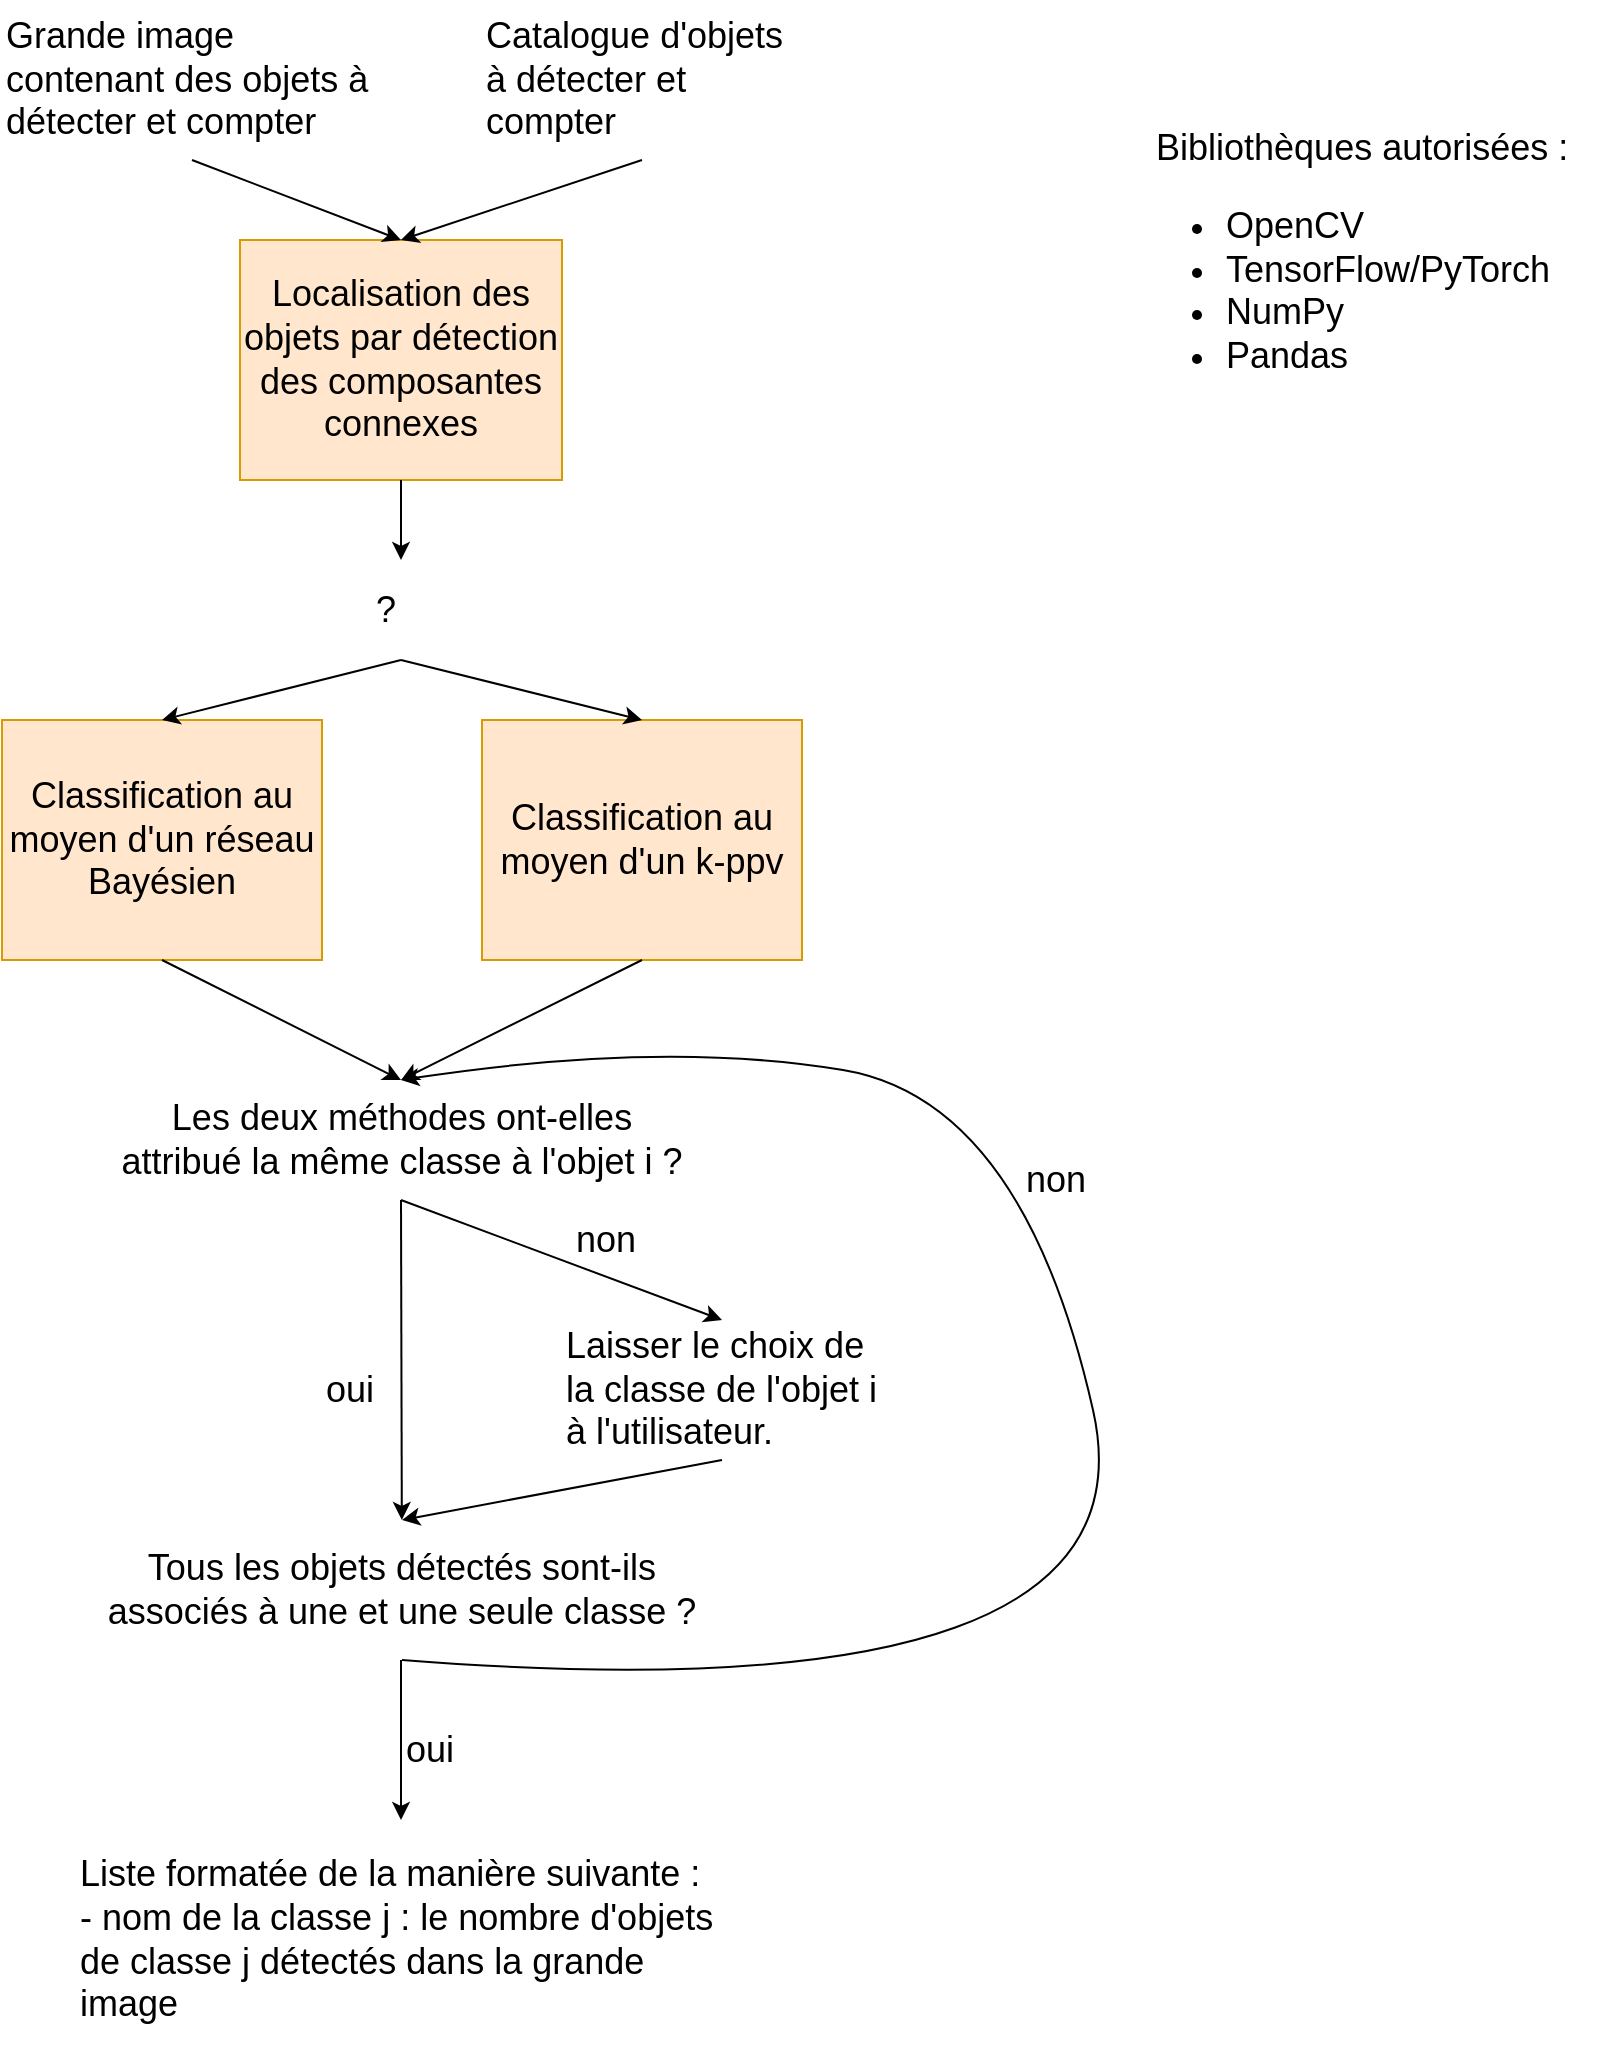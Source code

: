 <mxfile version="21.7.5" type="device">
  <diagram name="Page-1" id="UiMXJsPIhDtZ11NpVhrF">
    <mxGraphModel dx="1050" dy="1790" grid="1" gridSize="10" guides="1" tooltips="1" connect="1" arrows="1" fold="1" page="1" pageScale="1" pageWidth="827" pageHeight="1169" math="0" shadow="0">
      <root>
        <mxCell id="0" />
        <mxCell id="1" parent="0" />
        <mxCell id="386_-3L5awMgX5GtoFln-1" value="&lt;font style=&quot;font-size: 18px;&quot;&gt;&amp;nbsp;Bibliothèques autorisées :&lt;br&gt;&lt;ul&gt;&lt;li&gt;&lt;font style=&quot;font-size: 18px;&quot;&gt;OpenCV&lt;/font&gt;&lt;/li&gt;&lt;li&gt;&lt;font style=&quot;font-size: 18px;&quot;&gt;TensorFlow/PyTorch&lt;/font&gt;&lt;/li&gt;&lt;li&gt;&lt;font style=&quot;font-size: 18px;&quot;&gt;NumPy&lt;/font&gt;&lt;/li&gt;&lt;li&gt;&lt;font style=&quot;font-size: 18px;&quot;&gt;Pandas&lt;/font&gt;&lt;/li&gt;&lt;/ul&gt;&lt;/font&gt;" style="text;html=1;strokeColor=none;fillColor=none;align=left;verticalAlign=middle;whiteSpace=wrap;rounded=0;" parent="1" vertex="1">
          <mxGeometry x="730" y="-230" width="240" height="170" as="geometry" />
        </mxCell>
        <mxCell id="386_-3L5awMgX5GtoFln-2" value="&lt;font style=&quot;font-size: 18px;&quot;&gt;Localisation des objets par détection des composantes connexes&lt;/font&gt;" style="rounded=0;whiteSpace=wrap;html=1;fillColor=#ffe6cc;strokeColor=#d79b00;" parent="1" vertex="1">
          <mxGeometry x="279" y="-160" width="161" height="120" as="geometry" />
        </mxCell>
        <mxCell id="386_-3L5awMgX5GtoFln-3" value="&lt;span style=&quot;font-size: 18px;&quot;&gt;Grande image contenant des objets à détecter et compter&lt;/span&gt;" style="text;html=1;strokeColor=none;fillColor=none;align=left;verticalAlign=middle;whiteSpace=wrap;rounded=0;" parent="1" vertex="1">
          <mxGeometry x="160" y="-280" width="190" height="80" as="geometry" />
        </mxCell>
        <mxCell id="386_-3L5awMgX5GtoFln-4" value="&lt;span style=&quot;font-size: 18px;&quot;&gt;Catalogue d&#39;objets à détecter et compter&lt;/span&gt;" style="text;html=1;strokeColor=none;fillColor=none;align=left;verticalAlign=middle;whiteSpace=wrap;rounded=0;" parent="1" vertex="1">
          <mxGeometry x="400" y="-280" width="160" height="80" as="geometry" />
        </mxCell>
        <mxCell id="386_-3L5awMgX5GtoFln-6" value="&lt;font style=&quot;font-size: 18px;&quot;&gt;Classification au moyen d&#39;un réseau Bayésien&lt;/font&gt;" style="rounded=0;whiteSpace=wrap;html=1;fillColor=#ffe6cc;strokeColor=#d79b00;" parent="1" vertex="1">
          <mxGeometry x="160" y="80" width="160" height="120" as="geometry" />
        </mxCell>
        <mxCell id="386_-3L5awMgX5GtoFln-7" value="&lt;font style=&quot;font-size: 18px;&quot;&gt;Classification au moyen d&#39;un k-ppv&lt;/font&gt;" style="rounded=0;whiteSpace=wrap;html=1;fillColor=#ffe6cc;strokeColor=#d79b00;" parent="1" vertex="1">
          <mxGeometry x="400" y="80" width="160" height="120" as="geometry" />
        </mxCell>
        <mxCell id="386_-3L5awMgX5GtoFln-8" value="" style="endArrow=classic;html=1;rounded=0;exitX=0.5;exitY=1;exitDx=0;exitDy=0;entryX=0.5;entryY=0;entryDx=0;entryDy=0;" parent="1" source="386_-3L5awMgX5GtoFln-4" target="386_-3L5awMgX5GtoFln-2" edge="1">
          <mxGeometry width="50" height="50" relative="1" as="geometry">
            <mxPoint x="390" y="390" as="sourcePoint" />
            <mxPoint x="279" y="250" as="targetPoint" />
          </mxGeometry>
        </mxCell>
        <mxCell id="386_-3L5awMgX5GtoFln-9" value="" style="endArrow=classic;html=1;rounded=0;exitX=0.5;exitY=1;exitDx=0;exitDy=0;entryX=0.5;entryY=0;entryDx=0;entryDy=0;" parent="1" source="386_-3L5awMgX5GtoFln-3" target="386_-3L5awMgX5GtoFln-2" edge="1">
          <mxGeometry width="50" height="50" relative="1" as="geometry">
            <mxPoint x="390" y="390" as="sourcePoint" />
            <mxPoint x="440" y="340" as="targetPoint" />
          </mxGeometry>
        </mxCell>
        <mxCell id="386_-3L5awMgX5GtoFln-10" value="" style="endArrow=classic;html=1;rounded=0;exitX=0.5;exitY=1;exitDx=0;exitDy=0;entryX=0.5;entryY=0;entryDx=0;entryDy=0;" parent="1" source="386_-3L5awMgX5GtoFln-2" target="386_-3L5awMgX5GtoFln-11" edge="1">
          <mxGeometry width="50" height="50" relative="1" as="geometry">
            <mxPoint x="490" y="390" as="sourcePoint" />
            <mxPoint x="480" y="240" as="targetPoint" />
          </mxGeometry>
        </mxCell>
        <mxCell id="386_-3L5awMgX5GtoFln-11" value="&lt;span style=&quot;font-size: 18px;&quot;&gt;?&lt;/span&gt;" style="text;html=1;strokeColor=none;fillColor=none;align=left;verticalAlign=middle;whiteSpace=wrap;rounded=0;" parent="1" vertex="1">
          <mxGeometry x="344.5" width="30" height="50" as="geometry" />
        </mxCell>
        <mxCell id="386_-3L5awMgX5GtoFln-13" value="" style="endArrow=classic;html=1;rounded=0;exitX=0.5;exitY=1;exitDx=0;exitDy=0;" parent="1" source="386_-3L5awMgX5GtoFln-11" edge="1">
          <mxGeometry width="50" height="50" relative="1" as="geometry">
            <mxPoint x="490" y="190" as="sourcePoint" />
            <mxPoint x="240" y="80" as="targetPoint" />
          </mxGeometry>
        </mxCell>
        <mxCell id="386_-3L5awMgX5GtoFln-14" value="" style="endArrow=classic;html=1;rounded=0;exitX=0.5;exitY=1;exitDx=0;exitDy=0;entryX=0.5;entryY=0;entryDx=0;entryDy=0;" parent="1" source="386_-3L5awMgX5GtoFln-11" target="386_-3L5awMgX5GtoFln-7" edge="1">
          <mxGeometry width="50" height="50" relative="1" as="geometry">
            <mxPoint x="490" y="190" as="sourcePoint" />
            <mxPoint x="540" y="140" as="targetPoint" />
          </mxGeometry>
        </mxCell>
        <mxCell id="386_-3L5awMgX5GtoFln-15" value="" style="endArrow=classic;html=1;rounded=0;exitX=0.5;exitY=1;exitDx=0;exitDy=0;entryX=0.5;entryY=0;entryDx=0;entryDy=0;" parent="1" source="386_-3L5awMgX5GtoFln-6" target="386_-3L5awMgX5GtoFln-16" edge="1">
          <mxGeometry width="50" height="50" relative="1" as="geometry">
            <mxPoint x="790" y="370" as="sourcePoint" />
            <mxPoint x="840" y="320" as="targetPoint" />
          </mxGeometry>
        </mxCell>
        <mxCell id="386_-3L5awMgX5GtoFln-16" value="&lt;span style=&quot;font-size: 18px;&quot;&gt;Les deux méthodes ont-elles attribué la même classe à l&#39;objet i ?&lt;/span&gt;" style="text;html=1;strokeColor=none;fillColor=none;align=center;verticalAlign=middle;whiteSpace=wrap;rounded=0;" parent="1" vertex="1">
          <mxGeometry x="214.5" y="260" width="290" height="60" as="geometry" />
        </mxCell>
        <mxCell id="386_-3L5awMgX5GtoFln-17" value="" style="endArrow=classic;html=1;rounded=0;exitX=0.5;exitY=1;exitDx=0;exitDy=0;entryX=0.5;entryY=0;entryDx=0;entryDy=0;" parent="1" source="386_-3L5awMgX5GtoFln-7" target="386_-3L5awMgX5GtoFln-16" edge="1">
          <mxGeometry width="50" height="50" relative="1" as="geometry">
            <mxPoint x="400" y="250" as="sourcePoint" />
            <mxPoint x="450" y="200" as="targetPoint" />
          </mxGeometry>
        </mxCell>
        <mxCell id="386_-3L5awMgX5GtoFln-18" value="" style="endArrow=classic;html=1;rounded=0;exitX=0.5;exitY=1;exitDx=0;exitDy=0;entryX=0.5;entryY=0;entryDx=0;entryDy=0;" parent="1" source="386_-3L5awMgX5GtoFln-16" target="386_-3L5awMgX5GtoFln-21" edge="1">
          <mxGeometry width="50" height="50" relative="1" as="geometry">
            <mxPoint x="400" y="450" as="sourcePoint" />
            <mxPoint x="520" y="440" as="targetPoint" />
          </mxGeometry>
        </mxCell>
        <mxCell id="386_-3L5awMgX5GtoFln-19" value="&lt;span style=&quot;font-size: 18px;&quot;&gt;oui&lt;/span&gt;" style="text;html=1;strokeColor=none;fillColor=none;align=left;verticalAlign=middle;whiteSpace=wrap;rounded=0;" parent="1" vertex="1">
          <mxGeometry x="320" y="400" width="30" height="30" as="geometry" />
        </mxCell>
        <mxCell id="386_-3L5awMgX5GtoFln-20" value="&lt;span style=&quot;font-size: 18px;&quot;&gt;non&lt;/span&gt;" style="text;html=1;strokeColor=none;fillColor=none;align=left;verticalAlign=middle;whiteSpace=wrap;rounded=0;" parent="1" vertex="1">
          <mxGeometry x="444.5" y="320" width="30" height="40" as="geometry" />
        </mxCell>
        <mxCell id="386_-3L5awMgX5GtoFln-21" value="&lt;span style=&quot;font-size: 18px;&quot;&gt;Laisser le choix de la classe de l&#39;objet i à l&#39;utilisateur.&lt;/span&gt;" style="text;html=1;strokeColor=none;fillColor=none;align=left;verticalAlign=middle;whiteSpace=wrap;rounded=0;" parent="1" vertex="1">
          <mxGeometry x="440" y="380" width="160" height="70" as="geometry" />
        </mxCell>
        <mxCell id="386_-3L5awMgX5GtoFln-22" value="" style="endArrow=classic;html=1;rounded=0;exitX=0.5;exitY=1;exitDx=0;exitDy=0;" parent="1" source="386_-3L5awMgX5GtoFln-16" target="386_-3L5awMgX5GtoFln-29" edge="1">
          <mxGeometry width="50" height="50" relative="1" as="geometry">
            <mxPoint x="400" y="450" as="sourcePoint" />
            <mxPoint x="360" y="520" as="targetPoint" />
          </mxGeometry>
        </mxCell>
        <mxCell id="386_-3L5awMgX5GtoFln-23" value="" style="endArrow=classic;html=1;rounded=0;exitX=0.5;exitY=1;exitDx=0;exitDy=0;entryX=0.5;entryY=0;entryDx=0;entryDy=0;" parent="1" source="386_-3L5awMgX5GtoFln-21" target="386_-3L5awMgX5GtoFln-29" edge="1">
          <mxGeometry width="50" height="50" relative="1" as="geometry">
            <mxPoint x="400" y="450" as="sourcePoint" />
            <mxPoint x="360" y="520" as="targetPoint" />
          </mxGeometry>
        </mxCell>
        <mxCell id="386_-3L5awMgX5GtoFln-24" value="&lt;span style=&quot;font-size: 18px;&quot;&gt;Liste formatée de la manière suivante :&lt;br&gt;- nom de la classe j : le nombre d&#39;objets de classe j détectés dans la grande image&lt;br&gt;&lt;/span&gt;" style="text;html=1;strokeColor=none;fillColor=none;align=left;verticalAlign=middle;whiteSpace=wrap;rounded=0;" parent="1" vertex="1">
          <mxGeometry x="196.75" y="630" width="325.5" height="120" as="geometry" />
        </mxCell>
        <mxCell id="386_-3L5awMgX5GtoFln-26" value="" style="curved=1;endArrow=classic;html=1;rounded=0;entryX=0.5;entryY=0;entryDx=0;entryDy=0;" parent="1" target="386_-3L5awMgX5GtoFln-16" edge="1">
          <mxGeometry width="50" height="50" relative="1" as="geometry">
            <mxPoint x="360" y="550" as="sourcePoint" />
            <mxPoint x="360" y="260" as="targetPoint" />
            <Array as="points">
              <mxPoint x="740.5" y="580" />
              <mxPoint x="670.5" y="270" />
              <mxPoint x="490.5" y="240" />
            </Array>
          </mxGeometry>
        </mxCell>
        <mxCell id="386_-3L5awMgX5GtoFln-29" value="&lt;font style=&quot;font-size: 18px;&quot;&gt;Tous les objets détectés sont-ils associés à une et une seule classe ?&lt;/font&gt;" style="text;html=1;strokeColor=none;fillColor=none;align=center;verticalAlign=middle;whiteSpace=wrap;rounded=0;" parent="1" vertex="1">
          <mxGeometry x="200" y="480" width="320" height="70" as="geometry" />
        </mxCell>
        <mxCell id="386_-3L5awMgX5GtoFln-30" value="&lt;span style=&quot;font-size: 18px;&quot;&gt;non&lt;/span&gt;" style="text;html=1;strokeColor=none;fillColor=none;align=left;verticalAlign=middle;whiteSpace=wrap;rounded=0;" parent="1" vertex="1">
          <mxGeometry x="670" y="290" width="30" height="40" as="geometry" />
        </mxCell>
        <mxCell id="386_-3L5awMgX5GtoFln-31" value="" style="endArrow=classic;html=1;rounded=0;exitX=0.5;exitY=1;exitDx=0;exitDy=0;entryX=0.5;entryY=0;entryDx=0;entryDy=0;" parent="1" target="386_-3L5awMgX5GtoFln-24" edge="1">
          <mxGeometry width="50" height="50" relative="1" as="geometry">
            <mxPoint x="359.5" y="550" as="sourcePoint" />
            <mxPoint x="360" y="630" as="targetPoint" />
          </mxGeometry>
        </mxCell>
        <mxCell id="386_-3L5awMgX5GtoFln-32" value="&lt;span style=&quot;font-size: 18px;&quot;&gt;oui&lt;/span&gt;" style="text;html=1;strokeColor=none;fillColor=none;align=left;verticalAlign=middle;whiteSpace=wrap;rounded=0;" parent="1" vertex="1">
          <mxGeometry x="360" y="580" width="30" height="30" as="geometry" />
        </mxCell>
      </root>
    </mxGraphModel>
  </diagram>
</mxfile>
